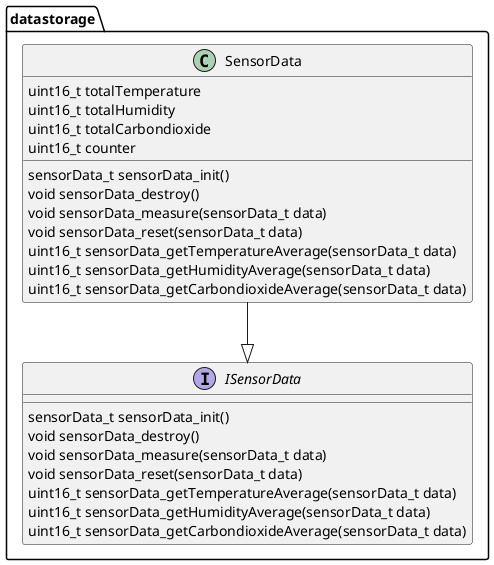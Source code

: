 @startuml ClassDiagram
namespace datastorage {
    interface ISensorData{
        {method} sensorData_t sensorData_init()
        {method} void sensorData_destroy()
        {method} void sensorData_measure(sensorData_t data)
        {method} void sensorData_reset(sensorData_t data)
        {method} uint16_t sensorData_getTemperatureAverage(sensorData_t data)
        {method} uint16_t sensorData_getHumidityAverage(sensorData_t data)
        {method} uint16_t sensorData_getCarbondioxideAverage(sensorData_t data)
    }
    
    class SensorData {
        {field} uint16_t totalTemperature
        {field} uint16_t totalHumidity
        {field} uint16_t totalCarbondioxide
        {field} uint16_t counter
        {method} sensorData_t sensorData_init()
        {method} void sensorData_destroy()
        {method} void sensorData_measure(sensorData_t data)
        {method} void sensorData_reset(sensorData_t data)
        {method} uint16_t sensorData_getTemperatureAverage(sensorData_t data)
        {method} uint16_t sensorData_getHumidityAverage(sensorData_t data)
        {method} uint16_t sensorData_getCarbondioxideAverage(sensorData_t data)
    }
    SensorData --|> ISensorData
}
@enduml
